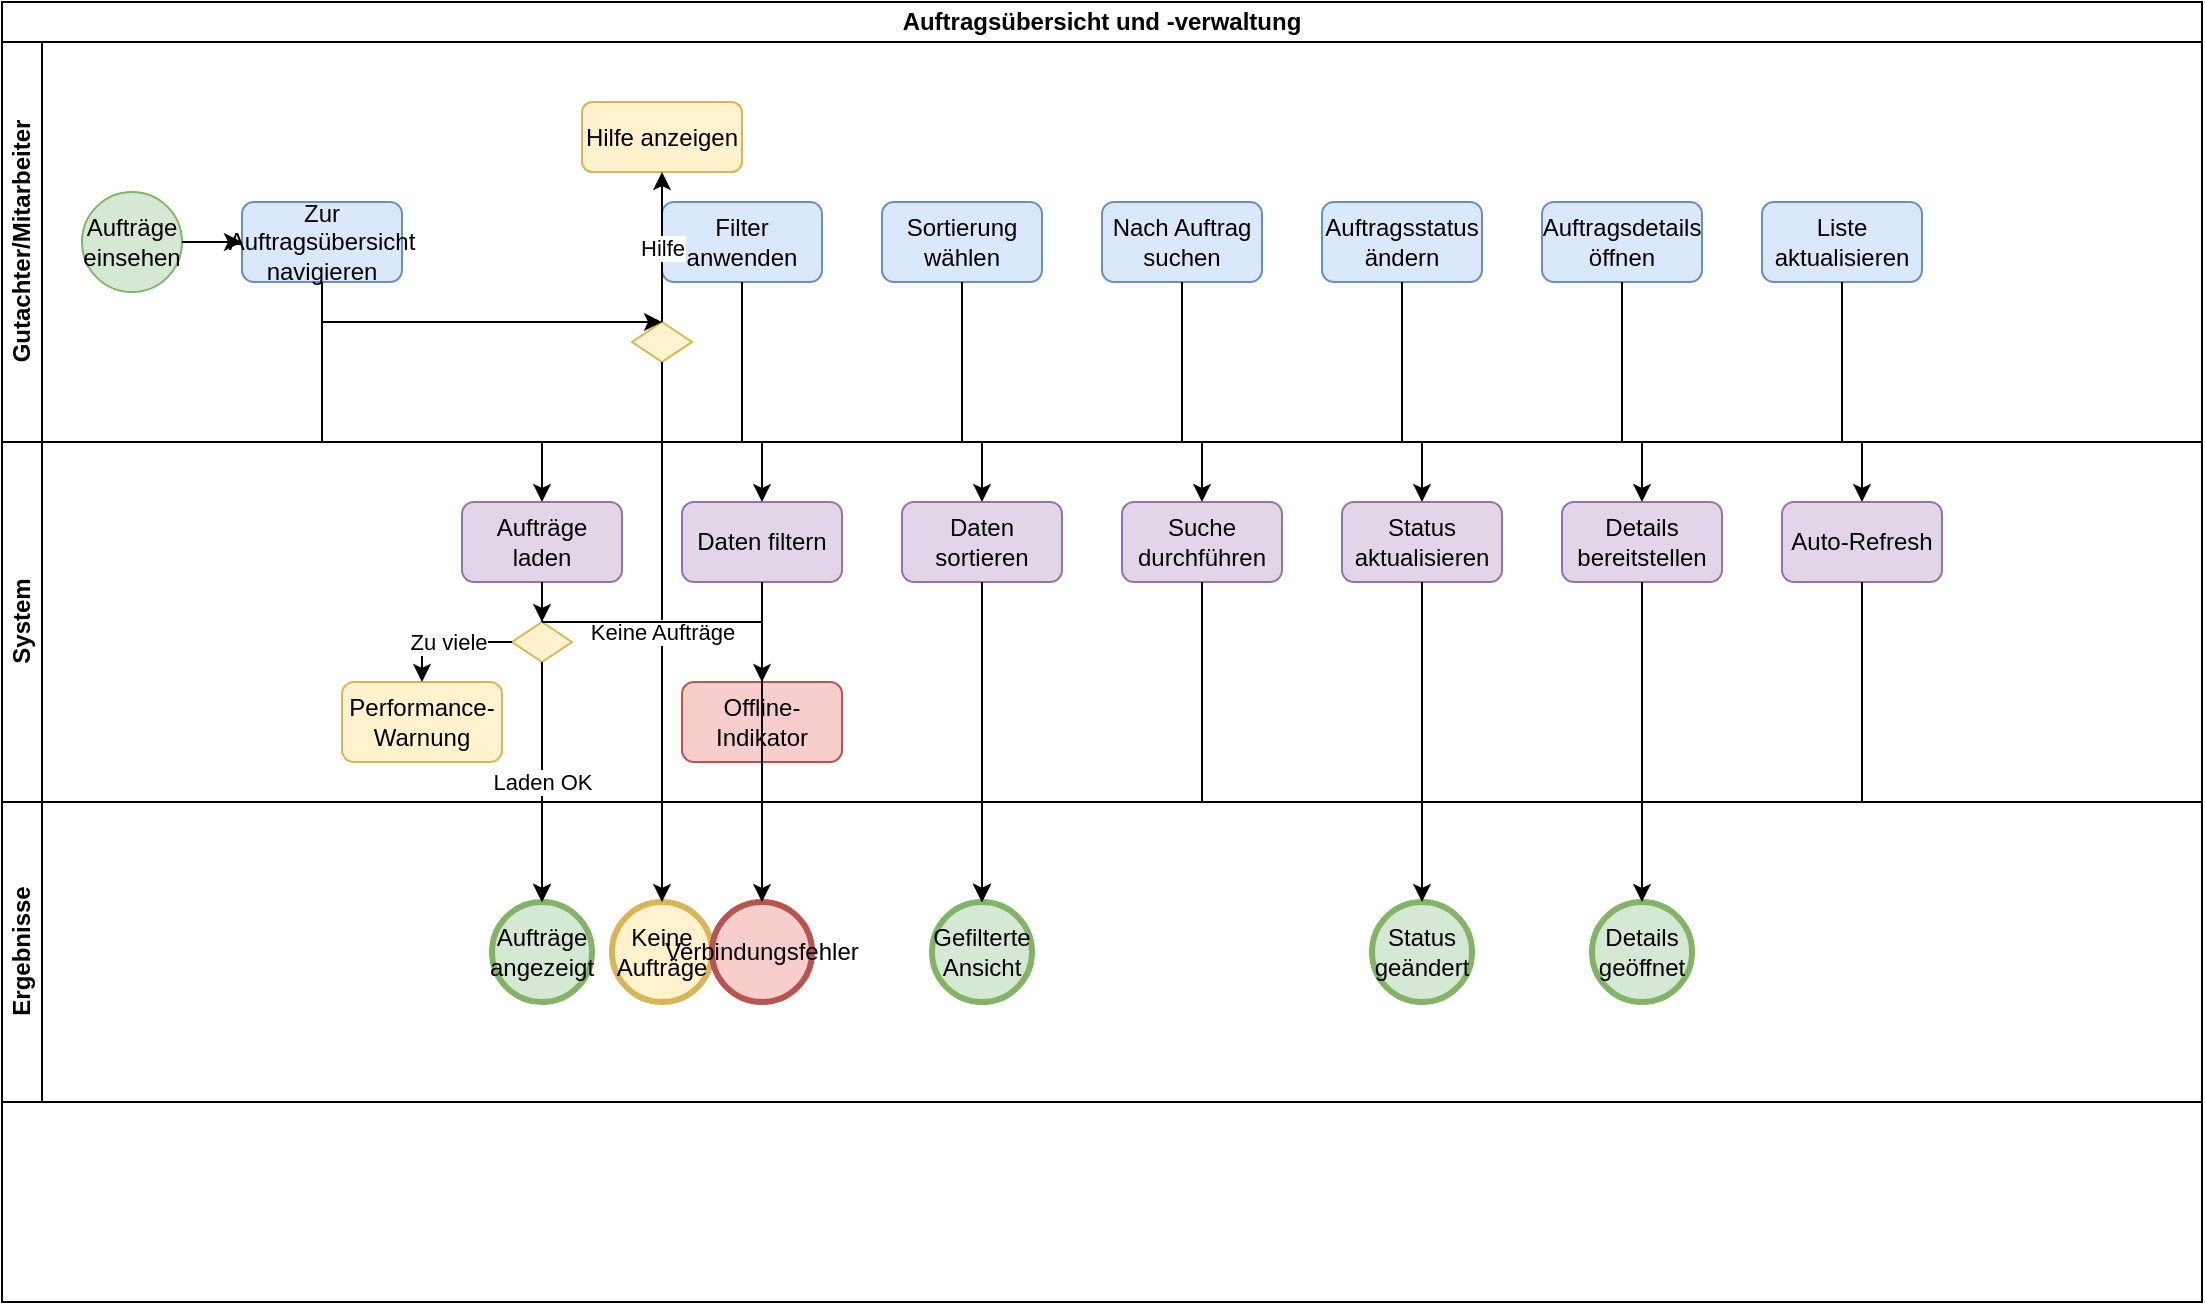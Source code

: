 <mxfile version="28.2.5" type="device">
  <diagram name="UC-04 Auftragsübersicht und Verwaltung" id="bpmn-uc04">
    <mxGraphModel dx="1426" dy="743" grid="1" gridSize="10" guides="1" tooltips="1" connect="1" arrows="1" fold="1" page="1" pageScale="1" pageWidth="1169" pageHeight="827" math="0" shadow="0">
      <root>
        <mxCell id="0" />
        <mxCell id="1" parent="0" />
        
        <mxCell id="pool1" value="Auftragsübersicht und -verwaltung" style="swimlane;html=1;childLayout=stackLayout;resizeParent=1;resizeParentMax=0;horizontal=1;startSize=20;horizontalStack=0;whiteSpace=wrap;" vertex="1" parent="1">
          <mxGeometry x="30" y="40" width="1100" height="650" as="geometry" />
        </mxCell>
        
        <mxCell id="lane1" value="Gutachter/Mitarbeiter" style="swimlane;html=1;startSize=20;horizontal=0;" vertex="1" parent="pool1">
          <mxGeometry y="20" width="1100" height="200" as="geometry" />
        </mxCell>
        
        <mxCell id="start1" value="Aufträge einsehen" style="ellipse;whiteSpace=wrap;html=1;aspect=fixed;fillColor=#d5e8d4;strokeColor=#82b366;" vertex="1" parent="lane1">
          <mxGeometry x="40" y="75" width="50" height="50" as="geometry" />
        </mxCell>
        
        <mxCell id="task1" value="Zur Auftragsübersicht navigieren" style="rounded=1;whiteSpace=wrap;html=1;fillColor=#dae8fc;strokeColor=#6c8ebf;" vertex="1" parent="lane1">
          <mxGeometry x="120" y="80" width="80" height="40" as="geometry" />
        </mxCell>
        
        <mxCell id="task2" value="Filter anwenden" style="rounded=1;whiteSpace=wrap;html=1;fillColor=#dae8fc;strokeColor=#6c8ebf;" vertex="1" parent="lane1">
          <mxGeometry x="330" y="80" width="80" height="40" as="geometry" />
        </mxCell>
        
        <mxCell id="task3" value="Sortierung wählen" style="rounded=1;whiteSpace=wrap;html=1;fillColor=#dae8fc;strokeColor=#6c8ebf;" vertex="1" parent="lane1">
          <mxGeometry x="440" y="80" width="80" height="40" as="geometry" />
        </mxCell>
        
        <mxCell id="task4" value="Nach Auftrag suchen" style="rounded=1;whiteSpace=wrap;html=1;fillColor=#dae8fc;strokeColor=#6c8ebf;" vertex="1" parent="lane1">
          <mxGeometry x="550" y="80" width="80" height="40" as="geometry" />
        </mxCell>
        
        <mxCell id="task5" value="Auftragsstatus ändern" style="rounded=1;whiteSpace=wrap;html=1;fillColor=#dae8fc;strokeColor=#6c8ebf;" vertex="1" parent="lane1">
          <mxGeometry x="660" y="80" width="80" height="40" as="geometry" />
        </mxCell>
        
        <mxCell id="task6" value="Auftragsdetails öffnen" style="rounded=1;whiteSpace=wrap;html=1;fillColor=#dae8fc;strokeColor=#6c8ebf;" vertex="1" parent="lane1">
          <mxGeometry x="770" y="80" width="80" height="40" as="geometry" />
        </mxCell>
        
        <mxCell id="task7" value="Liste aktualisieren" style="rounded=1;whiteSpace=wrap;html=1;fillColor=#dae8fc;strokeColor=#6c8ebf;" vertex="1" parent="lane1">
          <mxGeometry x="880" y="80" width="80" height="40" as="geometry" />
        </mxCell>
        
        <mxCell id="gateway1" value="" style="rhombus;whiteSpace=wrap;html=1;fillColor=#fff2cc;strokeColor=#d6b656;" vertex="1" parent="lane1">
          <mxGeometry x="315" y="140" width="30" height="20" as="geometry" />
        </mxCell>
        
        <mxCell id="task8" value="Hilfe anzeigen" style="rounded=1;whiteSpace=wrap;html=1;fillColor=#fff2cc;strokeColor=#d6b656;" vertex="1" parent="lane1">
          <mxGeometry x="290" y="30" width="80" height="35" as="geometry" />
        </mxCell>
        
        <mxCell id="lane2" value="System" style="swimlane;html=1;startSize=20;horizontal=0;" vertex="1" parent="pool1">
          <mxGeometry y="220" width="1100" height="180" as="geometry" />
        </mxCell>
        
        <mxCell id="task9" value="Aufträge laden" style="rounded=1;whiteSpace=wrap;html=1;fillColor=#e1d5e7;strokeColor=#9673a6;" vertex="1" parent="lane2">
          <mxGeometry x="230" y="30" width="80" height="40" as="geometry" />
        </mxCell>
        
        <mxCell id="task10" value="Daten filtern" style="rounded=1;whiteSpace=wrap;html=1;fillColor=#e1d5e7;strokeColor=#9673a6;" vertex="1" parent="lane2">
          <mxGeometry x="340" y="30" width="80" height="40" as="geometry" />
        </mxCell>
        
        <mxCell id="task11" value="Daten sortieren" style="rounded=1;whiteSpace=wrap;html=1;fillColor=#e1d5e7;strokeColor=#9673a6;" vertex="1" parent="lane2">
          <mxGeometry x="450" y="30" width="80" height="40" as="geometry" />
        </mxCell>
        
        <mxCell id="task12" value="Suche durchführen" style="rounded=1;whiteSpace=wrap;html=1;fillColor=#e1d5e7;strokeColor=#9673a6;" vertex="1" parent="lane2">
          <mxGeometry x="560" y="30" width="80" height="40" as="geometry" />
        </mxCell>
        
        <mxCell id="task13" value="Status aktualisieren" style="rounded=1;whiteSpace=wrap;html=1;fillColor=#e1d5e7;strokeColor=#9673a6;" vertex="1" parent="lane2">
          <mxGeometry x="670" y="30" width="80" height="40" as="geometry" />
        </mxCell>
        
        <mxCell id="task14" value="Details bereitstellen" style="rounded=1;whiteSpace=wrap;html=1;fillColor=#e1d5e7;strokeColor=#9673a6;" vertex="1" parent="lane2">
          <mxGeometry x="780" y="30" width="80" height="40" as="geometry" />
        </mxCell>
        
        <mxCell id="task15" value="Auto-Refresh" style="rounded=1;whiteSpace=wrap;html=1;fillColor=#e1d5e7;strokeColor=#9673a6;" vertex="1" parent="lane2">
          <mxGeometry x="890" y="30" width="80" height="40" as="geometry" />
        </mxCell>
        
        <mxCell id="gateway2" value="" style="rhombus;whiteSpace=wrap;html=1;fillColor=#fff2cc;strokeColor=#d6b656;" vertex="1" parent="lane2">
          <mxGeometry x="255" y="90" width="30" height="20" as="geometry" />
        </mxCell>
        
        <mxCell id="task16" value="Performance-Warnung" style="rounded=1;whiteSpace=wrap;html=1;fillColor=#fff2cc;strokeColor=#d6b656;" vertex="1" parent="lane2">
          <mxGeometry x="170" y="120" width="80" height="40" as="geometry" />
        </mxCell>
        
        <mxCell id="task17" value="Offline-Indikator" style="rounded=1;whiteSpace=wrap;html=1;fillColor=#f8cecc;strokeColor=#b85450;" vertex="1" parent="lane2">
          <mxGeometry x="340" y="120" width="80" height="40" as="geometry" />
        </mxCell>
        
        <mxCell id="lane3" value="Ergebnisse" style="swimlane;html=1;startSize=20;horizontal=0;" vertex="1" parent="pool1">
          <mxGeometry y="400" width="1100" height="150" as="geometry" />
        </mxCell>
        
        <mxCell id="end1" value="Aufträge angezeigt" style="ellipse;whiteSpace=wrap;html=1;aspect=fixed;fillColor=#d5e8d4;strokeColor=#82b366;strokeWidth=3;" vertex="1" parent="lane3">
          <mxGeometry x="245" y="50" width="50" height="50" as="geometry" />
        </mxCell>
        
        <mxCell id="end2" value="Gefilterte Ansicht" style="ellipse;whiteSpace=wrap;html=1;aspect=fixed;fillColor=#d5e8d4;strokeColor=#82b366;strokeWidth=3;" vertex="1" parent="lane3">
          <mxGeometry x="465" y="50" width="50" height="50" as="geometry" />
        </mxCell>
        
        <mxCell id="end3" value="Status geändert" style="ellipse;whiteSpace=wrap;html=1;aspect=fixed;fillColor=#d5e8d4;strokeColor=#82b366;strokeWidth=3;" vertex="1" parent="lane3">
          <mxGeometry x="685" y="50" width="50" height="50" as="geometry" />
        </mxCell>
        
        <mxCell id="end4" value="Details geöffnet" style="ellipse;whiteSpace=wrap;html=1;aspect=fixed;fillColor=#d5e8d4;strokeColor=#82b366;strokeWidth=3;" vertex="1" parent="lane3">
          <mxGeometry x="795" y="50" width="50" height="50" as="geometry" />
        </mxCell>
        
        <mxCell id="end5" value="Keine Aufträge" style="ellipse;whiteSpace=wrap;html=1;aspect=fixed;fillColor=#fff2cc;strokeColor=#d6b656;strokeWidth=3;" vertex="1" parent="lane3">
          <mxGeometry x="305" y="50" width="50" height="50" as="geometry" />
        </mxCell>
        
        <mxCell id="end6" value="Verbindungsfehler" style="ellipse;whiteSpace=wrap;html=1;aspect=fixed;fillColor=#f8cecc;strokeColor=#b85450;strokeWidth=3;" vertex="1" parent="lane3">
          <mxGeometry x="355" y="50" width="50" height="50" as="geometry" />
        </mxCell>
        
        <mxCell id="flow1" value="" style="edgeStyle=orthogonalEdgeStyle;rounded=0;orthogonalLoop=1;jettySize=auto;html=1;" edge="1" parent="pool1" source="start1" target="task1">
          <mxGeometry relative="1" as="geometry" />
        </mxCell>
        
        <mxCell id="flow2" value="" style="edgeStyle=orthogonalEdgeStyle;rounded=0;orthogonalLoop=1;jettySize=auto;html=1;" edge="1" parent="pool1" source="task1" target="task9">
          <mxGeometry relative="1" as="geometry">
            <Array as="points">
              <mxPoint x="160" y="220" />
              <mxPoint x="270" y="220" />
              <mxPoint x="270" y="250" />
            </Array>
          </mxGeometry>
        </mxCell>
        
        <mxCell id="flow3" value="" style="edgeStyle=orthogonalEdgeStyle;rounded=0;orthogonalLoop=1;jettySize=auto;html=1;" edge="1" parent="pool1" source="task9" target="gateway2">
          <mxGeometry relative="1" as="geometry" />
        </mxCell>
        
        <mxCell id="flow4" value="Laden OK" style="edgeStyle=orthogonalEdgeStyle;rounded=0;orthogonalLoop=1;jettySize=auto;html=1;" edge="1" parent="pool1" source="gateway2" target="end1">
          <mxGeometry relative="1" as="geometry">
            <Array as="points">
              <mxPoint x="270" y="450" />
            </Array>
          </mxGeometry>
        </mxCell>
        
        <mxCell id="flow5" value="Zu viele" style="edgeStyle=orthogonalEdgeStyle;rounded=0;orthogonalLoop=1;jettySize=auto;html=1;" edge="1" parent="pool1" source="gateway2" target="task16">
          <mxGeometry relative="1" as="geometry" />
        </mxCell>
        
        <mxCell id="flow6" value="" style="edgeStyle=orthogonalEdgeStyle;rounded=0;orthogonalLoop=1;jettySize=auto;html=1;" edge="1" parent="pool1" source="task2" target="task10">
          <mxGeometry relative="1" as="geometry">
            <Array as="points">
              <mxPoint x="370" y="220" />
              <mxPoint x="380" y="220" />
              <mxPoint x="380" y="250" />
            </Array>
          </mxGeometry>
        </mxCell>
        
        <mxCell id="flow7" value="" style="edgeStyle=orthogonalEdgeStyle;rounded=0;orthogonalLoop=1;jettySize=auto;html=1;" edge="1" parent="pool1" source="task10" target="end2">
          <mxGeometry relative="1" as="geometry">
            <Array as="points">
              <mxPoint x="380" y="400" />
              <mxPoint x="490" y="400" />
              <mxPoint x="490" y="475" />
            </Array>
          </mxGeometry>
        </mxCell>
        
        <mxCell id="flow8" value="" style="edgeStyle=orthogonalEdgeStyle;rounded=0;orthogonalLoop=1;jettySize=auto;html=1;" edge="1" parent="pool1" source="task3" target="task11">
          <mxGeometry relative="1" as="geometry">
            <Array as="points">
              <mxPoint x="480" y="220" />
              <mxPoint x="490" y="220" />
              <mxPoint x="490" y="250" />
            </Array>
          </mxGeometry>
        </mxCell>
        
        <mxCell id="flow9" value="" style="edgeStyle=orthogonalEdgeStyle;rounded=0;orthogonalLoop=1;jettySize=auto;html=1;" edge="1" parent="pool1" source="task11" target="end2">
          <mxGeometry relative="1" as="geometry">
            <Array as="points">
              <mxPoint x="490" y="400" />
              <mxPoint x="490" y="475" />
            </Array>
          </mxGeometry>
        </mxCell>
        
        <mxCell id="flow10" value="" style="edgeStyle=orthogonalEdgeStyle;rounded=0;orthogonalLoop=1;jettySize=auto;html=1;" edge="1" parent="pool1" source="task4" target="task12">
          <mxGeometry relative="1" as="geometry">
            <Array as="points">
              <mxPoint x="590" y="220" />
              <mxPoint x="600" y="220" />
              <mxPoint x="600" y="250" />
            </Array>
          </mxGeometry>
        </mxCell>
        
        <mxCell id="flow11" value="" style="edgeStyle=orthogonalEdgeStyle;rounded=0;orthogonalLoop=1;jettySize=auto;html=1;" edge="1" parent="pool1" source="task12" target="end2">
          <mxGeometry relative="1" as="geometry">
            <Array as="points">
              <mxPoint x="600" y="400" />
              <mxPoint x="490" y="400" />
              <mxPoint x="490" y="475" />
            </Array>
          </mxGeometry>
        </mxCell>
        
        <mxCell id="flow12" value="" style="edgeStyle=orthogonalEdgeStyle;rounded=0;orthogonalLoop=1;jettySize=auto;html=1;" edge="1" parent="pool1" source="task5" target="task13">
          <mxGeometry relative="1" as="geometry">
            <Array as="points">
              <mxPoint x="700" y="220" />
              <mxPoint x="710" y="220" />
              <mxPoint x="710" y="250" />
            </Array>
          </mxGeometry>
        </mxCell>
        
        <mxCell id="flow13" value="" style="edgeStyle=orthogonalEdgeStyle;rounded=0;orthogonalLoop=1;jettySize=auto;html=1;" edge="1" parent="pool1" source="task13" target="end3">
          <mxGeometry relative="1" as="geometry">
            <Array as="points">
              <mxPoint x="710" y="475" />
            </Array>
          </mxGeometry>
        </mxCell>
        
        <mxCell id="flow14" value="" style="edgeStyle=orthogonalEdgeStyle;rounded=0;orthogonalLoop=1;jettySize=auto;html=1;" edge="1" parent="pool1" source="task6" target="task14">
          <mxGeometry relative="1" as="geometry">
            <Array as="points">
              <mxPoint x="810" y="220" />
              <mxPoint x="820" y="220" />
              <mxPoint x="820" y="250" />
            </Array>
          </mxGeometry>
        </mxCell>
        
        <mxCell id="flow15" value="" style="edgeStyle=orthogonalEdgeStyle;rounded=0;orthogonalLoop=1;jettySize=auto;html=1;" edge="1" parent="pool1" source="task14" target="end4">
          <mxGeometry relative="1" as="geometry">
            <Array as="points">
              <mxPoint x="820" y="475" />
            </Array>
          </mxGeometry>
        </mxCell>
        
        <mxCell id="flow16" value="" style="edgeStyle=orthogonalEdgeStyle;rounded=0;orthogonalLoop=1;jettySize=auto;html=1;" edge="1" parent="pool1" source="task7" target="task15">
          <mxGeometry relative="1" as="geometry">
            <Array as="points">
              <mxPoint x="920" y="220" />
              <mxPoint x="930" y="220" />
              <mxPoint x="930" y="250" />
            </Array>
          </mxGeometry>
        </mxCell>
        
        <mxCell id="flow17" value="" style="edgeStyle=orthogonalEdgeStyle;rounded=0;orthogonalLoop=1;jettySize=auto;html=1;" edge="1" parent="pool1" source="task15" target="end1">
          <mxGeometry relative="1" as="geometry">
            <Array as="points">
              <mxPoint x="930" y="400" />
              <mxPoint x="270" y="400" />
              <mxPoint x="270" y="475" />
            </Array>
          </mxGeometry>
        </mxCell>
        
        <mxCell id="flow18" value="" style="edgeStyle=orthogonalEdgeStyle;rounded=0;orthogonalLoop=1;jettySize=auto;html=1;" edge="1" parent="pool1" source="task1" target="gateway1">
          <mxGeometry relative="1" as="geometry">
            <Array as="points">
              <mxPoint x="160" y="160" />
              <mxPoint x="330" y="160" />
            </Array>
          </mxGeometry>
        </mxCell>
        
        <mxCell id="flow19" value="Keine Aufträge" style="edgeStyle=orthogonalEdgeStyle;rounded=0;orthogonalLoop=1;jettySize=auto;html=1;" edge="1" parent="pool1" source="gateway1" target="end5">
          <mxGeometry relative="1" as="geometry">
            <Array as="points">
              <mxPoint x="330" y="475" />
            </Array>
          </mxGeometry>
        </mxCell>
        
        <mxCell id="flow20" value="Hilfe" style="edgeStyle=orthogonalEdgeStyle;rounded=0;orthogonalLoop=1;jettySize=auto;html=1;" edge="1" parent="pool1" source="gateway1" target="task8">
          <mxGeometry relative="1" as="geometry" />
        </mxCell>
        
        <mxCell id="flow21" value="" style="edgeStyle=orthogonalEdgeStyle;rounded=0;orthogonalLoop=1;jettySize=auto;html=1;" edge="1" parent="pool1" source="gateway2" target="task17">
          <mxGeometry relative="1" as="geometry">
            <Array as="points">
              <mxPoint x="300" y="310" />
              <mxPoint x="380" y="310" />
              <mxPoint x="380" y="340" />
            </Array>
          </mxGeometry>
        </mxCell>
        
        <mxCell id="flow22" value="" style="edgeStyle=orthogonalEdgeStyle;rounded=0;orthogonalLoop=1;jettySize=auto;html=1;" edge="1" parent="pool1" source="task17" target="end6">
          <mxGeometry relative="1" as="geometry">
            <Array as="points">
              <mxPoint x="380" y="475" />
            </Array>
          </mxGeometry>
        </mxCell>
        
      </root>
    </mxGraphModel>
  </diagram>
</mxfile>
